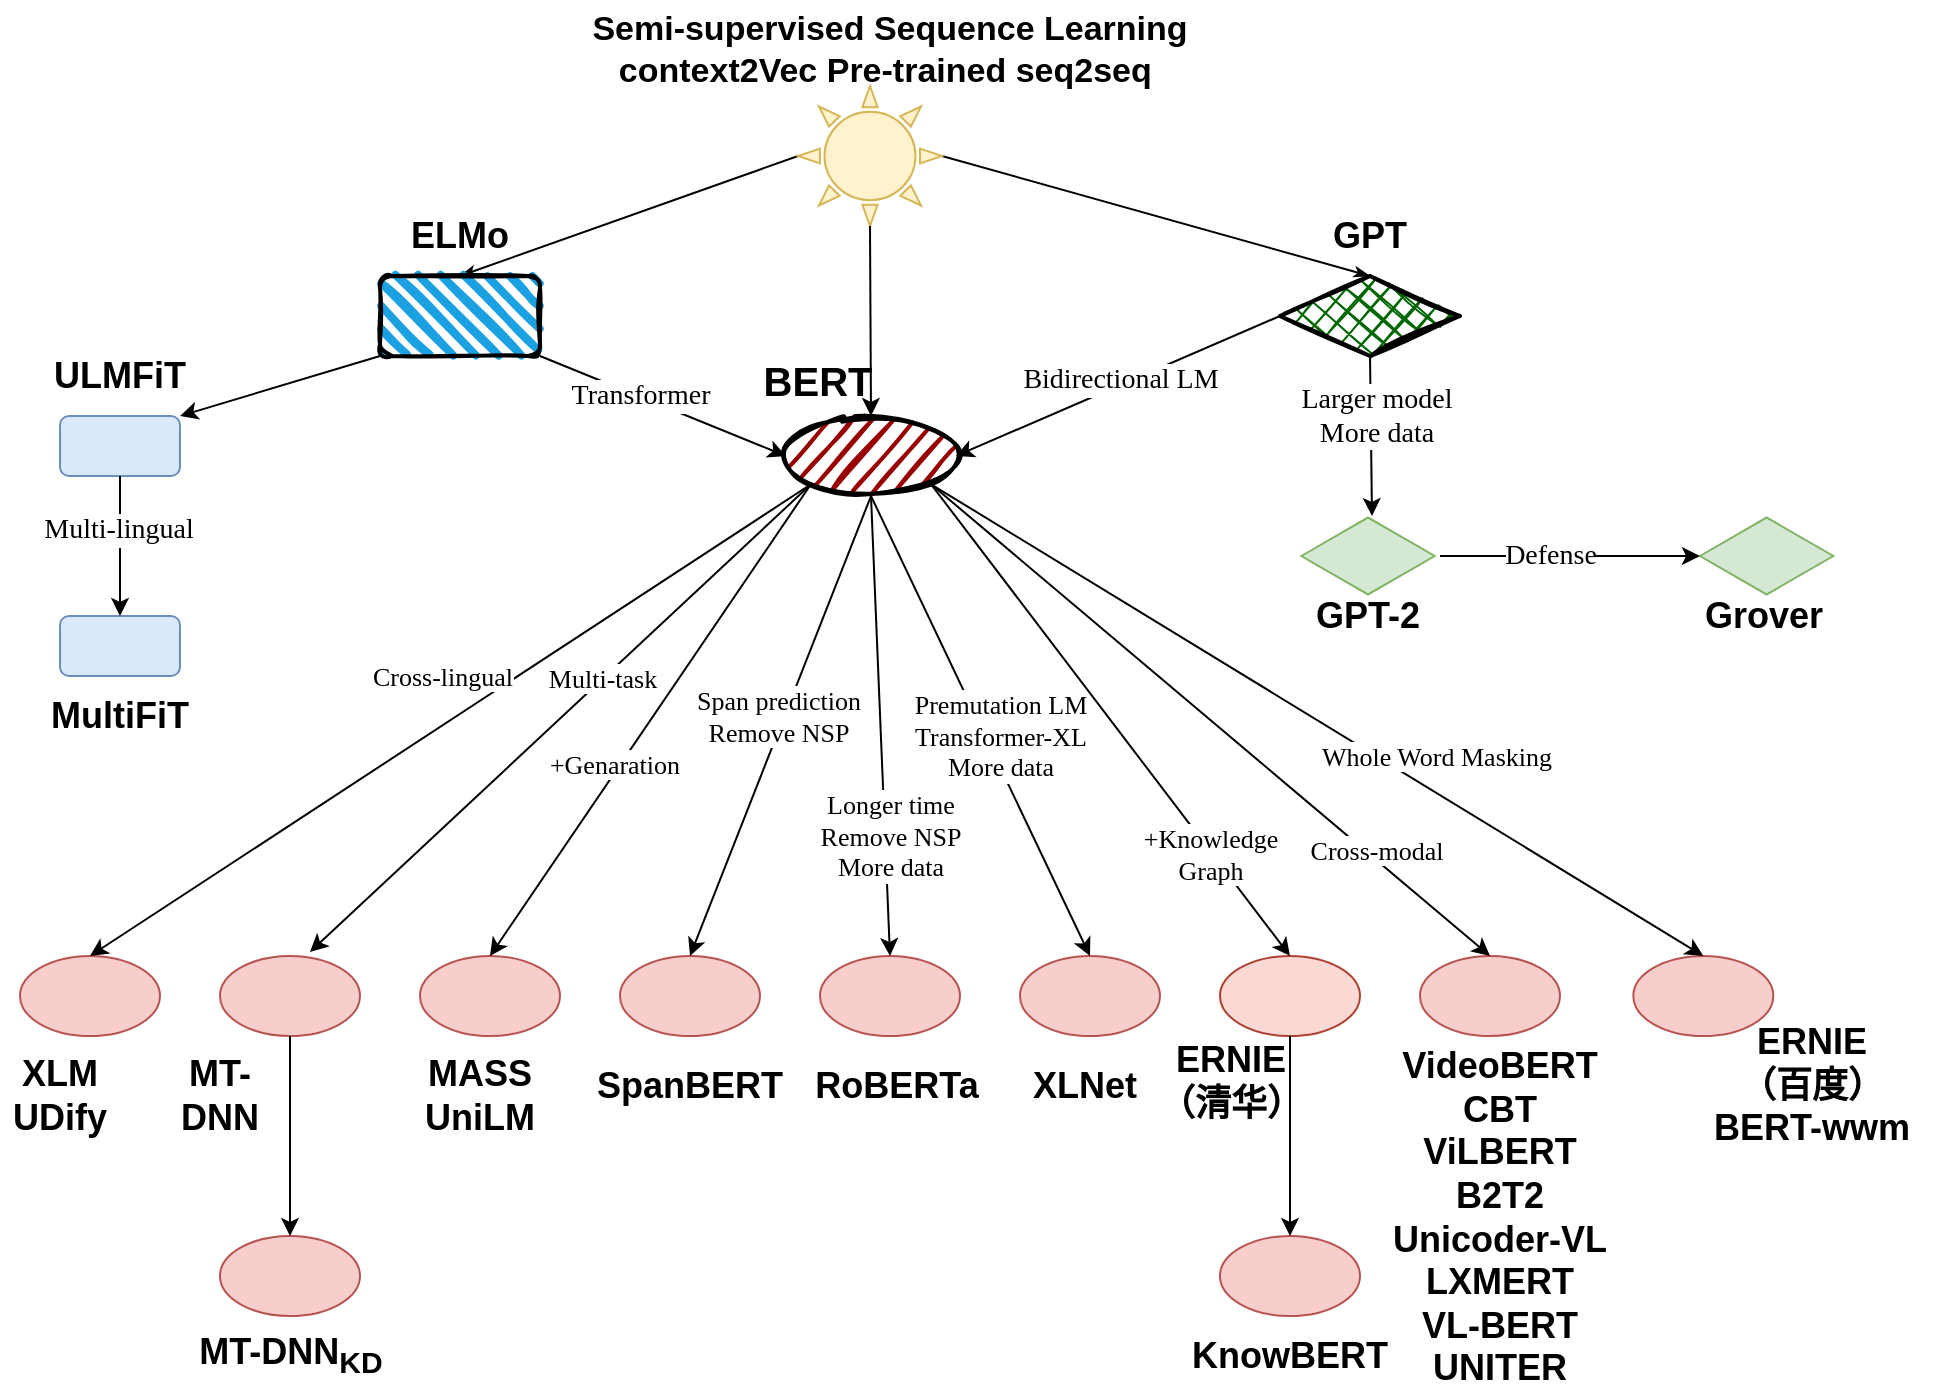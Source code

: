 <mxfile version="13.7.4" type="github">
  <diagram name="Page-1" id="42789a77-a242-8287-6e28-9cd8cfd52e62">
    <mxGraphModel dx="1987" dy="1051" grid="1" gridSize="10" guides="1" tooltips="1" connect="1" arrows="1" fold="1" page="1" pageScale="1" pageWidth="1000" pageHeight="750" background="#ffffff" math="0" shadow="0">
      <root>
        <mxCell id="0" />
        <mxCell id="1" parent="0" />
        <mxCell id="1ea317790d2ca983-13" value="" style="edgeStyle=none;rounded=1;html=1;labelBackgroundColor=none;startArrow=none;startFill=0;startSize=5;endArrow=classicThin;endFill=1;endSize=5;jettySize=auto;orthogonalLoop=1;strokeWidth=1;fontFamily=Verdana;fontSize=12;entryX=0.5;entryY=0;entryDx=0;entryDy=0;exitX=0;exitY=0.5;exitDx=0;exitDy=0;exitPerimeter=0;" parent="1" source="CKi8Rcar63tC_sLCUCNe-1" target="CKi8Rcar63tC_sLCUCNe-3" edge="1">
          <mxGeometry relative="1" as="geometry">
            <mxPoint x="417.01" y="104.08" as="sourcePoint" />
            <mxPoint x="239.206" y="179.65" as="targetPoint" />
          </mxGeometry>
        </mxCell>
        <mxCell id="1ea317790d2ca983-14" value="" style="edgeStyle=none;rounded=1;html=1;labelBackgroundColor=none;startArrow=none;startFill=0;startSize=5;endArrow=classicThin;endFill=1;endSize=5;jettySize=auto;orthogonalLoop=1;strokeWidth=1;fontFamily=Verdana;fontSize=12;entryX=0.5;entryY=0;entryDx=0;entryDy=0;exitX=1;exitY=0.5;exitDx=0;exitDy=0;exitPerimeter=0;" parent="1" source="CKi8Rcar63tC_sLCUCNe-1" target="CKi8Rcar63tC_sLCUCNe-5" edge="1">
          <mxGeometry relative="1" as="geometry">
            <mxPoint x="492.783" y="104.295" as="sourcePoint" />
            <mxPoint x="666.016" y="179.419" as="targetPoint" />
          </mxGeometry>
        </mxCell>
        <mxCell id="CKi8Rcar63tC_sLCUCNe-1" value="" style="verticalLabelPosition=bottom;verticalAlign=top;html=1;shape=mxgraph.basic.sun;fillColor=#fff2cc;strokeColor=#d6b656;" vertex="1" parent="1">
          <mxGeometry x="419" y="53" width="72" height="70" as="geometry" />
        </mxCell>
        <mxCell id="CKi8Rcar63tC_sLCUCNe-2" value="Semi-supervised Sequence Learning context2Vec Pre-trained seq2seq&amp;nbsp;" style="text;html=1;strokeColor=none;fillColor=none;align=center;verticalAlign=middle;whiteSpace=wrap;rounded=0;fontSize=17;fontStyle=1" vertex="1" parent="1">
          <mxGeometry x="315" y="10" width="300" height="50" as="geometry" />
        </mxCell>
        <mxCell id="CKi8Rcar63tC_sLCUCNe-3" value="" style="rounded=1;whiteSpace=wrap;html=1;strokeWidth=2;fillWeight=4;hachureGap=8;hachureAngle=45;fillColor=#1ba1e2;sketch=1;fontSize=15;" vertex="1" parent="1">
          <mxGeometry x="210" y="148" width="80" height="40" as="geometry" />
        </mxCell>
        <mxCell id="CKi8Rcar63tC_sLCUCNe-4" value="ELMo" style="text;html=1;strokeColor=none;fillColor=none;align=center;verticalAlign=middle;whiteSpace=wrap;rounded=0;fontSize=18;fontStyle=1" vertex="1" parent="1">
          <mxGeometry x="230" y="118" width="40" height="20" as="geometry" />
        </mxCell>
        <mxCell id="CKi8Rcar63tC_sLCUCNe-5" value="" style="rhombus;whiteSpace=wrap;html=1;strokeWidth=2;fillWeight=-1;hachureGap=8;fillStyle=cross-hatch;fillColor=#006600;sketch=1;fontSize=17;" vertex="1" parent="1">
          <mxGeometry x="660" y="148" width="90" height="40" as="geometry" />
        </mxCell>
        <mxCell id="CKi8Rcar63tC_sLCUCNe-6" value="GPT" style="text;html=1;strokeColor=none;fillColor=none;align=center;verticalAlign=middle;whiteSpace=wrap;rounded=0;fontSize=18;fontStyle=1" vertex="1" parent="1">
          <mxGeometry x="685" y="118" width="40" height="20" as="geometry" />
        </mxCell>
        <mxCell id="CKi8Rcar63tC_sLCUCNe-7" value="" style="ellipse;whiteSpace=wrap;html=1;strokeWidth=2;fillWeight=2;hachureGap=8;fillColor=#990000;fillStyle=dots;sketch=1;fontSize=17;" vertex="1" parent="1">
          <mxGeometry x="413" y="218" width="85" height="40" as="geometry" />
        </mxCell>
        <mxCell id="CKi8Rcar63tC_sLCUCNe-8" value="" style="endArrow=classic;html=1;strokeColor=#000000;fontSize=17;exitX=0.5;exitY=1;exitDx=0;exitDy=0;exitPerimeter=0;entryX=0.5;entryY=0;entryDx=0;entryDy=0;" edge="1" parent="1" source="CKi8Rcar63tC_sLCUCNe-1" target="CKi8Rcar63tC_sLCUCNe-7">
          <mxGeometry width="50" height="50" relative="1" as="geometry">
            <mxPoint x="450" y="198" as="sourcePoint" />
            <mxPoint x="500" y="148" as="targetPoint" />
          </mxGeometry>
        </mxCell>
        <mxCell id="CKi8Rcar63tC_sLCUCNe-9" value="BERT" style="text;html=1;strokeColor=none;fillColor=none;align=center;verticalAlign=middle;whiteSpace=wrap;rounded=0;fontSize=20;fontStyle=1" vertex="1" parent="1">
          <mxGeometry x="409" y="190" width="40" height="20" as="geometry" />
        </mxCell>
        <mxCell id="CKi8Rcar63tC_sLCUCNe-11" value="" style="endArrow=classic;html=1;strokeColor=#000000;fontSize=17;exitX=1;exitY=1;exitDx=0;exitDy=0;entryX=0;entryY=0.5;entryDx=0;entryDy=0;" edge="1" parent="1" source="CKi8Rcar63tC_sLCUCNe-3" target="CKi8Rcar63tC_sLCUCNe-7">
          <mxGeometry width="50" height="50" relative="1" as="geometry">
            <mxPoint x="300" y="298" as="sourcePoint" />
            <mxPoint x="350" y="248" as="targetPoint" />
          </mxGeometry>
        </mxCell>
        <mxCell id="CKi8Rcar63tC_sLCUCNe-38" value="Transformer" style="edgeLabel;html=1;align=center;verticalAlign=middle;resizable=0;points=[];fontSize=14;fontFamily=Times New Roman;" vertex="1" connectable="0" parent="CKi8Rcar63tC_sLCUCNe-11">
          <mxGeometry x="-0.494" relative="1" as="geometry">
            <mxPoint x="18.5" y="7.2" as="offset" />
          </mxGeometry>
        </mxCell>
        <mxCell id="CKi8Rcar63tC_sLCUCNe-14" value="" style="html=1;whiteSpace=wrap;aspect=fixed;shape=isoRectangle;fontSize=17;fillColor=#d5e8d4;strokeColor=#82b366;" vertex="1" parent="1">
          <mxGeometry x="670.67" y="268" width="66.66" height="40" as="geometry" />
        </mxCell>
        <mxCell id="CKi8Rcar63tC_sLCUCNe-16" value="" style="rounded=1;whiteSpace=wrap;html=1;fontSize=17;fillColor=#dae8fc;strokeColor=#6c8ebf;" vertex="1" parent="1">
          <mxGeometry x="50" y="218" width="60" height="30" as="geometry" />
        </mxCell>
        <mxCell id="CKi8Rcar63tC_sLCUCNe-17" value="" style="endArrow=classic;html=1;strokeColor=#000000;fontSize=17;exitX=0;exitY=1;exitDx=0;exitDy=0;entryX=1;entryY=0;entryDx=0;entryDy=0;" edge="1" parent="1" source="CKi8Rcar63tC_sLCUCNe-3" target="CKi8Rcar63tC_sLCUCNe-16">
          <mxGeometry width="50" height="50" relative="1" as="geometry">
            <mxPoint x="150" y="328" as="sourcePoint" />
            <mxPoint x="200" y="278" as="targetPoint" />
          </mxGeometry>
        </mxCell>
        <mxCell id="CKi8Rcar63tC_sLCUCNe-18" value="" style="endArrow=classic;html=1;strokeColor=#000000;fontSize=17;exitX=0.5;exitY=1;exitDx=0;exitDy=0;entryX=0.53;entryY=0;entryDx=0;entryDy=0;entryPerimeter=0;" edge="1" parent="1" source="CKi8Rcar63tC_sLCUCNe-5" target="CKi8Rcar63tC_sLCUCNe-14">
          <mxGeometry width="50" height="50" relative="1" as="geometry">
            <mxPoint x="760" y="258" as="sourcePoint" />
            <mxPoint x="810" y="208" as="targetPoint" />
          </mxGeometry>
        </mxCell>
        <mxCell id="CKi8Rcar63tC_sLCUCNe-40" value="Larger model&lt;br&gt;More data" style="edgeLabel;html=1;align=center;verticalAlign=middle;resizable=0;points=[];fontSize=14;fontFamily=Times New Roman;" vertex="1" connectable="0" parent="CKi8Rcar63tC_sLCUCNe-18">
          <mxGeometry x="-0.249" y="2" relative="1" as="geometry">
            <mxPoint as="offset" />
          </mxGeometry>
        </mxCell>
        <mxCell id="CKi8Rcar63tC_sLCUCNe-19" value="" style="html=1;whiteSpace=wrap;aspect=fixed;shape=isoRectangle;fontSize=17;fillColor=#d5e8d4;strokeColor=#82b366;" vertex="1" parent="1">
          <mxGeometry x="870" y="268" width="66.66" height="40" as="geometry" />
        </mxCell>
        <mxCell id="CKi8Rcar63tC_sLCUCNe-20" value="" style="endArrow=classic;html=1;strokeColor=#000000;fontSize=17;entryX=0;entryY=0.5;entryDx=0;entryDy=0;entryPerimeter=0;" edge="1" parent="1" target="CKi8Rcar63tC_sLCUCNe-19">
          <mxGeometry width="50" height="50" relative="1" as="geometry">
            <mxPoint x="740" y="288" as="sourcePoint" />
            <mxPoint x="880" y="328" as="targetPoint" />
          </mxGeometry>
        </mxCell>
        <mxCell id="CKi8Rcar63tC_sLCUCNe-41" value="Defense" style="edgeLabel;html=1;align=center;verticalAlign=middle;resizable=0;points=[];fontSize=14;fontFamily=Times New Roman;" vertex="1" connectable="0" parent="CKi8Rcar63tC_sLCUCNe-20">
          <mxGeometry x="-0.523" relative="1" as="geometry">
            <mxPoint x="24" as="offset" />
          </mxGeometry>
        </mxCell>
        <mxCell id="CKi8Rcar63tC_sLCUCNe-21" value="" style="ellipse;whiteSpace=wrap;html=1;fontSize=17;fillColor=#f8cecc;strokeColor=#b85450;" vertex="1" parent="1">
          <mxGeometry x="30" y="488" width="70" height="40" as="geometry" />
        </mxCell>
        <mxCell id="CKi8Rcar63tC_sLCUCNe-22" value="" style="rounded=1;whiteSpace=wrap;html=1;fontSize=17;fillColor=#dae8fc;strokeColor=#6c8ebf;" vertex="1" parent="1">
          <mxGeometry x="50" y="318" width="60" height="30" as="geometry" />
        </mxCell>
        <mxCell id="CKi8Rcar63tC_sLCUCNe-23" value="" style="endArrow=classic;html=1;strokeColor=#000000;fontSize=17;exitX=0.5;exitY=1;exitDx=0;exitDy=0;entryX=0.5;entryY=0;entryDx=0;entryDy=0;" edge="1" parent="1" source="CKi8Rcar63tC_sLCUCNe-16" target="CKi8Rcar63tC_sLCUCNe-22">
          <mxGeometry width="50" height="50" relative="1" as="geometry">
            <mxPoint x="180" y="318" as="sourcePoint" />
            <mxPoint x="230" y="268" as="targetPoint" />
          </mxGeometry>
        </mxCell>
        <mxCell id="CKi8Rcar63tC_sLCUCNe-37" value="Multi-lingual" style="edgeLabel;html=1;align=center;verticalAlign=middle;resizable=0;points=[];fontSize=14;fontFamily=Times New Roman;" vertex="1" connectable="0" parent="CKi8Rcar63tC_sLCUCNe-23">
          <mxGeometry x="-0.429" y="-1" relative="1" as="geometry">
            <mxPoint y="7" as="offset" />
          </mxGeometry>
        </mxCell>
        <mxCell id="CKi8Rcar63tC_sLCUCNe-24" value="" style="ellipse;whiteSpace=wrap;html=1;fontSize=17;fillColor=#f8cecc;strokeColor=#b85450;" vertex="1" parent="1">
          <mxGeometry x="130" y="488" width="70" height="40" as="geometry" />
        </mxCell>
        <mxCell id="CKi8Rcar63tC_sLCUCNe-25" value="" style="ellipse;whiteSpace=wrap;html=1;fontSize=17;fillColor=#f8cecc;strokeColor=#b85450;" vertex="1" parent="1">
          <mxGeometry x="230" y="488" width="70" height="40" as="geometry" />
        </mxCell>
        <mxCell id="CKi8Rcar63tC_sLCUCNe-26" value="" style="ellipse;whiteSpace=wrap;html=1;fontSize=17;fillColor=#f8cecc;strokeColor=#b85450;" vertex="1" parent="1">
          <mxGeometry x="330" y="488" width="70" height="40" as="geometry" />
        </mxCell>
        <mxCell id="CKi8Rcar63tC_sLCUCNe-27" value="" style="ellipse;whiteSpace=wrap;html=1;fontSize=17;fillColor=#f8cecc;strokeColor=#b85450;" vertex="1" parent="1">
          <mxGeometry x="430" y="488" width="70" height="40" as="geometry" />
        </mxCell>
        <mxCell id="CKi8Rcar63tC_sLCUCNe-28" value="" style="ellipse;whiteSpace=wrap;html=1;fontSize=17;fillColor=#f8cecc;strokeColor=#b85450;" vertex="1" parent="1">
          <mxGeometry x="530" y="488" width="70" height="40" as="geometry" />
        </mxCell>
        <mxCell id="CKi8Rcar63tC_sLCUCNe-29" value="" style="ellipse;whiteSpace=wrap;html=1;fontSize=17;fillColor=#fad9d5;strokeColor=#ae4132;" vertex="1" parent="1">
          <mxGeometry x="630" y="488" width="70" height="40" as="geometry" />
        </mxCell>
        <mxCell id="CKi8Rcar63tC_sLCUCNe-30" value="" style="ellipse;whiteSpace=wrap;html=1;fontSize=17;fillColor=#f8cecc;strokeColor=#b85450;" vertex="1" parent="1">
          <mxGeometry x="730" y="488" width="70" height="40" as="geometry" />
        </mxCell>
        <mxCell id="CKi8Rcar63tC_sLCUCNe-31" value="" style="ellipse;whiteSpace=wrap;html=1;fontSize=17;fillColor=#f8cecc;strokeColor=#b85450;" vertex="1" parent="1">
          <mxGeometry x="836.66" y="488" width="70" height="40" as="geometry" />
        </mxCell>
        <mxCell id="CKi8Rcar63tC_sLCUCNe-32" value="" style="ellipse;whiteSpace=wrap;html=1;fontSize=17;fillColor=#f8cecc;strokeColor=#b85450;" vertex="1" parent="1">
          <mxGeometry x="130" y="628" width="70" height="40" as="geometry" />
        </mxCell>
        <mxCell id="CKi8Rcar63tC_sLCUCNe-33" value="" style="endArrow=classic;html=1;fontSize=17;exitX=0.5;exitY=1;exitDx=0;exitDy=0;entryX=0.5;entryY=0;entryDx=0;entryDy=0;fillColor=#f8cecc;" edge="1" parent="1" source="CKi8Rcar63tC_sLCUCNe-24" target="CKi8Rcar63tC_sLCUCNe-32">
          <mxGeometry width="50" height="50" relative="1" as="geometry">
            <mxPoint x="260" y="618" as="sourcePoint" />
            <mxPoint x="310" y="568" as="targetPoint" />
          </mxGeometry>
        </mxCell>
        <mxCell id="CKi8Rcar63tC_sLCUCNe-34" value="" style="endArrow=classic;html=1;strokeColor=#000000;fontSize=17;exitX=0;exitY=0.5;exitDx=0;exitDy=0;entryX=1;entryY=0.5;entryDx=0;entryDy=0;" edge="1" parent="1" source="CKi8Rcar63tC_sLCUCNe-5" target="CKi8Rcar63tC_sLCUCNe-7">
          <mxGeometry width="50" height="50" relative="1" as="geometry">
            <mxPoint x="570" y="378" as="sourcePoint" />
            <mxPoint x="620" y="328" as="targetPoint" />
          </mxGeometry>
        </mxCell>
        <mxCell id="CKi8Rcar63tC_sLCUCNe-39" value="Bidirectional LM" style="edgeLabel;html=1;align=center;verticalAlign=middle;resizable=0;points=[];fontSize=14;fontFamily=Times New Roman;" vertex="1" connectable="0" parent="CKi8Rcar63tC_sLCUCNe-34">
          <mxGeometry x="-0.127" y="-1" relative="1" as="geometry">
            <mxPoint x="-8.92" y="2.38" as="offset" />
          </mxGeometry>
        </mxCell>
        <mxCell id="CKi8Rcar63tC_sLCUCNe-35" value="ULMFiT" style="text;html=1;strokeColor=none;fillColor=none;align=center;verticalAlign=middle;whiteSpace=wrap;rounded=0;fontSize=18;fontStyle=1" vertex="1" parent="1">
          <mxGeometry x="60" y="188" width="40" height="20" as="geometry" />
        </mxCell>
        <mxCell id="CKi8Rcar63tC_sLCUCNe-36" value="MultiFiT" style="text;html=1;strokeColor=none;fillColor=none;align=center;verticalAlign=middle;whiteSpace=wrap;rounded=0;fontSize=18;fontStyle=1" vertex="1" parent="1">
          <mxGeometry x="60" y="358" width="40" height="20" as="geometry" />
        </mxCell>
        <mxCell id="CKi8Rcar63tC_sLCUCNe-42" value="GPT-2" style="text;html=1;strokeColor=none;fillColor=none;align=center;verticalAlign=middle;whiteSpace=wrap;rounded=0;fontSize=18;fontStyle=1" vertex="1" parent="1">
          <mxGeometry x="676" y="308" width="56" height="20" as="geometry" />
        </mxCell>
        <mxCell id="CKi8Rcar63tC_sLCUCNe-43" value="Grover" style="text;html=1;strokeColor=none;fillColor=none;align=center;verticalAlign=middle;whiteSpace=wrap;rounded=0;fontSize=18;fontStyle=1" vertex="1" parent="1">
          <mxGeometry x="873.66" y="308" width="56" height="20" as="geometry" />
        </mxCell>
        <mxCell id="CKi8Rcar63tC_sLCUCNe-44" value="" style="endArrow=classic;html=1;strokeColor=#000000;fontFamily=Times New Roman;fontSize=20;exitX=0;exitY=1;exitDx=0;exitDy=0;entryX=0.5;entryY=0;entryDx=0;entryDy=0;" edge="1" parent="1" source="CKi8Rcar63tC_sLCUCNe-7" target="CKi8Rcar63tC_sLCUCNe-21">
          <mxGeometry width="50" height="50" relative="1" as="geometry">
            <mxPoint x="230" y="398" as="sourcePoint" />
            <mxPoint x="280" y="348" as="targetPoint" />
          </mxGeometry>
        </mxCell>
        <mxCell id="CKi8Rcar63tC_sLCUCNe-53" value="Cross-lingual" style="edgeLabel;html=1;align=center;verticalAlign=middle;resizable=0;points=[];fontSize=13;fontFamily=Times New Roman;" vertex="1" connectable="0" parent="CKi8Rcar63tC_sLCUCNe-44">
          <mxGeometry x="-0.134" y="-3" relative="1" as="geometry">
            <mxPoint x="-27.47" y="-4.04" as="offset" />
          </mxGeometry>
        </mxCell>
        <mxCell id="CKi8Rcar63tC_sLCUCNe-45" value="" style="endArrow=classic;html=1;strokeColor=#000000;fontFamily=Times New Roman;fontSize=20;exitX=0;exitY=1;exitDx=0;exitDy=0;entryX=0.643;entryY=-0.05;entryDx=0;entryDy=0;entryPerimeter=0;" edge="1" parent="1" source="CKi8Rcar63tC_sLCUCNe-7" target="CKi8Rcar63tC_sLCUCNe-24">
          <mxGeometry width="50" height="50" relative="1" as="geometry">
            <mxPoint x="490" y="398" as="sourcePoint" />
            <mxPoint x="540" y="348" as="targetPoint" />
          </mxGeometry>
        </mxCell>
        <mxCell id="CKi8Rcar63tC_sLCUCNe-54" value="Multi-task" style="edgeLabel;html=1;align=center;verticalAlign=middle;resizable=0;points=[];fontSize=13;fontFamily=Times New Roman;" vertex="1" connectable="0" parent="CKi8Rcar63tC_sLCUCNe-45">
          <mxGeometry x="-0.172" y="-1" relative="1" as="geometry">
            <mxPoint as="offset" />
          </mxGeometry>
        </mxCell>
        <mxCell id="CKi8Rcar63tC_sLCUCNe-46" value="" style="endArrow=classic;html=1;strokeColor=#000000;fontFamily=Times New Roman;fontSize=20;exitX=0;exitY=1;exitDx=0;exitDy=0;entryX=0.5;entryY=0;entryDx=0;entryDy=0;" edge="1" parent="1" source="CKi8Rcar63tC_sLCUCNe-7" target="CKi8Rcar63tC_sLCUCNe-25">
          <mxGeometry width="50" height="50" relative="1" as="geometry">
            <mxPoint x="450" y="388" as="sourcePoint" />
            <mxPoint x="500" y="338" as="targetPoint" />
          </mxGeometry>
        </mxCell>
        <mxCell id="CKi8Rcar63tC_sLCUCNe-55" value="+Genaration" style="edgeLabel;html=1;align=center;verticalAlign=middle;resizable=0;points=[];fontSize=13;fontFamily=Times New Roman;" vertex="1" connectable="0" parent="CKi8Rcar63tC_sLCUCNe-46">
          <mxGeometry x="0.199" y="-3" relative="1" as="geometry">
            <mxPoint as="offset" />
          </mxGeometry>
        </mxCell>
        <mxCell id="CKi8Rcar63tC_sLCUCNe-47" value="" style="endArrow=classic;html=1;strokeColor=#000000;fontFamily=Times New Roman;fontSize=20;exitX=0.5;exitY=1;exitDx=0;exitDy=0;entryX=0.5;entryY=0;entryDx=0;entryDy=0;" edge="1" parent="1" source="CKi8Rcar63tC_sLCUCNe-7" target="CKi8Rcar63tC_sLCUCNe-26">
          <mxGeometry width="50" height="50" relative="1" as="geometry">
            <mxPoint x="510" y="378" as="sourcePoint" />
            <mxPoint x="560" y="328" as="targetPoint" />
          </mxGeometry>
        </mxCell>
        <mxCell id="CKi8Rcar63tC_sLCUCNe-56" value="Span prediction&lt;br&gt;Remove NSP" style="edgeLabel;html=1;align=center;verticalAlign=middle;resizable=0;points=[];fontSize=13;fontFamily=Times New Roman;" vertex="1" connectable="0" parent="CKi8Rcar63tC_sLCUCNe-47">
          <mxGeometry x="0.141" y="2" relative="1" as="geometry">
            <mxPoint x="3.27" y="-21.94" as="offset" />
          </mxGeometry>
        </mxCell>
        <mxCell id="CKi8Rcar63tC_sLCUCNe-48" value="" style="endArrow=classic;html=1;strokeColor=#000000;fontFamily=Times New Roman;fontSize=20;exitX=0.5;exitY=1;exitDx=0;exitDy=0;entryX=0.5;entryY=0;entryDx=0;entryDy=0;" edge="1" parent="1" source="CKi8Rcar63tC_sLCUCNe-7" target="CKi8Rcar63tC_sLCUCNe-27">
          <mxGeometry width="50" height="50" relative="1" as="geometry">
            <mxPoint x="510" y="388" as="sourcePoint" />
            <mxPoint x="560" y="338" as="targetPoint" />
          </mxGeometry>
        </mxCell>
        <mxCell id="CKi8Rcar63tC_sLCUCNe-57" value="Longer time&lt;br&gt;Remove NSP&lt;br&gt;More data" style="edgeLabel;html=1;align=center;verticalAlign=middle;resizable=0;points=[];fontSize=13;fontFamily=Times New Roman;" vertex="1" connectable="0" parent="CKi8Rcar63tC_sLCUCNe-48">
          <mxGeometry x="0.322" relative="1" as="geometry">
            <mxPoint x="3.23" y="18.13" as="offset" />
          </mxGeometry>
        </mxCell>
        <mxCell id="CKi8Rcar63tC_sLCUCNe-49" value="" style="endArrow=classic;html=1;strokeColor=#000000;fontFamily=Times New Roman;fontSize=20;exitX=0.5;exitY=1;exitDx=0;exitDy=0;entryX=0.5;entryY=0;entryDx=0;entryDy=0;" edge="1" parent="1" source="CKi8Rcar63tC_sLCUCNe-7" target="CKi8Rcar63tC_sLCUCNe-28">
          <mxGeometry width="50" height="50" relative="1" as="geometry">
            <mxPoint x="540" y="368" as="sourcePoint" />
            <mxPoint x="590" y="318" as="targetPoint" />
          </mxGeometry>
        </mxCell>
        <mxCell id="CKi8Rcar63tC_sLCUCNe-58" value="Premutation LM&lt;br&gt;Transformer-XL&lt;br&gt;More data" style="edgeLabel;html=1;align=center;verticalAlign=middle;resizable=0;points=[];fontSize=13;fontFamily=Times New Roman;" vertex="1" connectable="0" parent="CKi8Rcar63tC_sLCUCNe-49">
          <mxGeometry x="0.543" y="1" relative="1" as="geometry">
            <mxPoint x="-21.08" y="-57.44" as="offset" />
          </mxGeometry>
        </mxCell>
        <mxCell id="CKi8Rcar63tC_sLCUCNe-50" value="" style="endArrow=classic;html=1;strokeColor=#000000;fontFamily=Times New Roman;fontSize=20;exitX=1;exitY=1;exitDx=0;exitDy=0;entryX=0.5;entryY=0;entryDx=0;entryDy=0;" edge="1" parent="1" source="CKi8Rcar63tC_sLCUCNe-7" target="CKi8Rcar63tC_sLCUCNe-29">
          <mxGeometry width="50" height="50" relative="1" as="geometry">
            <mxPoint x="560" y="348" as="sourcePoint" />
            <mxPoint x="610" y="298" as="targetPoint" />
          </mxGeometry>
        </mxCell>
        <mxCell id="CKi8Rcar63tC_sLCUCNe-59" value="+Knowledge&lt;br&gt;Graph" style="edgeLabel;html=1;align=center;verticalAlign=middle;resizable=0;points=[];fontSize=13;fontFamily=Times New Roman;" vertex="1" connectable="0" parent="CKi8Rcar63tC_sLCUCNe-50">
          <mxGeometry x="0.563" y="-1" relative="1" as="geometry">
            <mxPoint as="offset" />
          </mxGeometry>
        </mxCell>
        <mxCell id="CKi8Rcar63tC_sLCUCNe-51" value="" style="endArrow=classic;html=1;strokeColor=#000000;fontFamily=Times New Roman;fontSize=20;exitX=1;exitY=1;exitDx=0;exitDy=0;entryX=0.5;entryY=0;entryDx=0;entryDy=0;" edge="1" parent="1" source="CKi8Rcar63tC_sLCUCNe-7" target="CKi8Rcar63tC_sLCUCNe-30">
          <mxGeometry width="50" height="50" relative="1" as="geometry">
            <mxPoint x="580" y="318" as="sourcePoint" />
            <mxPoint x="630" y="268" as="targetPoint" />
          </mxGeometry>
        </mxCell>
        <mxCell id="CKi8Rcar63tC_sLCUCNe-60" value="Cross-modal" style="edgeLabel;html=1;align=center;verticalAlign=middle;resizable=0;points=[];fontSize=13;fontFamily=Times New Roman;" vertex="1" connectable="0" parent="CKi8Rcar63tC_sLCUCNe-51">
          <mxGeometry x="0.575" y="4" relative="1" as="geometry">
            <mxPoint as="offset" />
          </mxGeometry>
        </mxCell>
        <mxCell id="CKi8Rcar63tC_sLCUCNe-52" value="" style="endArrow=classic;html=1;strokeColor=#000000;fontFamily=Times New Roman;fontSize=20;exitX=1;exitY=1;exitDx=0;exitDy=0;entryX=0.5;entryY=0;entryDx=0;entryDy=0;" edge="1" parent="1" source="CKi8Rcar63tC_sLCUCNe-7" target="CKi8Rcar63tC_sLCUCNe-31">
          <mxGeometry width="50" height="50" relative="1" as="geometry">
            <mxPoint x="730" y="418" as="sourcePoint" />
            <mxPoint x="780" y="368" as="targetPoint" />
          </mxGeometry>
        </mxCell>
        <mxCell id="CKi8Rcar63tC_sLCUCNe-61" value="Whole Word Masking" style="edgeLabel;html=1;align=center;verticalAlign=middle;resizable=0;points=[];fontSize=13;fontFamily=Times New Roman;" vertex="1" connectable="0" parent="CKi8Rcar63tC_sLCUCNe-52">
          <mxGeometry x="0.64" relative="1" as="geometry">
            <mxPoint x="-64.72" y="-57.51" as="offset" />
          </mxGeometry>
        </mxCell>
        <mxCell id="CKi8Rcar63tC_sLCUCNe-62" value="XLM&lt;br&gt;UDify" style="text;html=1;strokeColor=none;fillColor=none;align=center;verticalAlign=middle;whiteSpace=wrap;rounded=0;fontSize=18;fontStyle=1" vertex="1" parent="1">
          <mxGeometry x="20" y="538" width="60" height="40" as="geometry" />
        </mxCell>
        <mxCell id="CKi8Rcar63tC_sLCUCNe-63" value="MT-DNN&lt;sub&gt;KD&lt;/sub&gt;" style="text;html=1;strokeColor=none;fillColor=none;align=center;verticalAlign=middle;whiteSpace=wrap;rounded=0;fontSize=18;fontStyle=1" vertex="1" parent="1">
          <mxGeometry x="112.5" y="668" width="105" height="40" as="geometry" />
        </mxCell>
        <mxCell id="CKi8Rcar63tC_sLCUCNe-64" value="MT-DNN" style="text;html=1;strokeColor=none;fillColor=none;align=center;verticalAlign=middle;whiteSpace=wrap;rounded=0;fontSize=18;fontStyle=1" vertex="1" parent="1">
          <mxGeometry x="100" y="538" width="60" height="40" as="geometry" />
        </mxCell>
        <mxCell id="CKi8Rcar63tC_sLCUCNe-65" value="MASS&lt;br&gt;UniLM" style="text;html=1;strokeColor=none;fillColor=none;align=center;verticalAlign=middle;whiteSpace=wrap;rounded=0;fontSize=18;fontStyle=1" vertex="1" parent="1">
          <mxGeometry x="230" y="538" width="60" height="40" as="geometry" />
        </mxCell>
        <mxCell id="CKi8Rcar63tC_sLCUCNe-66" value="SpanBERT" style="text;html=1;strokeColor=none;fillColor=none;align=center;verticalAlign=middle;whiteSpace=wrap;rounded=0;fontSize=18;fontStyle=1" vertex="1" parent="1">
          <mxGeometry x="325" y="533" width="80" height="40" as="geometry" />
        </mxCell>
        <mxCell id="CKi8Rcar63tC_sLCUCNe-67" value="RoBERTa" style="text;html=1;strokeColor=none;fillColor=none;align=center;verticalAlign=middle;whiteSpace=wrap;rounded=0;fontSize=18;fontStyle=1" vertex="1" parent="1">
          <mxGeometry x="436" y="533" width="65" height="40" as="geometry" />
        </mxCell>
        <mxCell id="CKi8Rcar63tC_sLCUCNe-68" value="KnowBERT" style="text;html=1;strokeColor=none;fillColor=none;align=center;verticalAlign=middle;whiteSpace=wrap;rounded=0;fontSize=18;fontStyle=1" vertex="1" parent="1">
          <mxGeometry x="615" y="668" width="100" height="40" as="geometry" />
        </mxCell>
        <mxCell id="CKi8Rcar63tC_sLCUCNe-69" value="ERNIE&lt;br&gt;（清华）" style="text;html=1;strokeColor=none;fillColor=none;align=center;verticalAlign=middle;whiteSpace=wrap;rounded=0;fontSize=18;fontStyle=1" vertex="1" parent="1">
          <mxGeometry x="594" y="531" width="83" height="40" as="geometry" />
        </mxCell>
        <mxCell id="CKi8Rcar63tC_sLCUCNe-70" value="" style="ellipse;whiteSpace=wrap;html=1;fontSize=17;fillColor=#f8cecc;strokeColor=#b85450;" vertex="1" parent="1">
          <mxGeometry x="630" y="628" width="70" height="40" as="geometry" />
        </mxCell>
        <mxCell id="CKi8Rcar63tC_sLCUCNe-71" value="" style="endArrow=classic;html=1;strokeColor=#000000;fontFamily=Times New Roman;fontSize=13;exitX=0.5;exitY=1;exitDx=0;exitDy=0;entryX=0.5;entryY=0;entryDx=0;entryDy=0;" edge="1" parent="1" source="CKi8Rcar63tC_sLCUCNe-29" target="CKi8Rcar63tC_sLCUCNe-70">
          <mxGeometry width="50" height="50" relative="1" as="geometry">
            <mxPoint x="580" y="728" as="sourcePoint" />
            <mxPoint x="630" y="678" as="targetPoint" />
          </mxGeometry>
        </mxCell>
        <mxCell id="CKi8Rcar63tC_sLCUCNe-72" value="ERNIE&lt;br&gt;（百度）&lt;br&gt;BERT-wwm" style="text;html=1;strokeColor=none;fillColor=none;align=center;verticalAlign=middle;whiteSpace=wrap;rounded=0;fontSize=18;fontStyle=1" vertex="1" parent="1">
          <mxGeometry x="861.83" y="533" width="128.17" height="40" as="geometry" />
        </mxCell>
        <mxCell id="CKi8Rcar63tC_sLCUCNe-73" value="VideoBERT &lt;br&gt;CBT&lt;br&gt;ViLBERT&lt;br&gt;B2T2&lt;br&gt;Unicoder-VL&lt;br&gt;LXMERT&lt;br&gt;VL-BERT&lt;br&gt;UNITER" style="text;html=1;strokeColor=none;fillColor=none;align=center;verticalAlign=middle;whiteSpace=wrap;rounded=0;fontSize=18;fontStyle=1" vertex="1" parent="1">
          <mxGeometry x="690" y="531" width="160" height="175" as="geometry" />
        </mxCell>
        <mxCell id="CKi8Rcar63tC_sLCUCNe-74" value="XLNet" style="text;html=1;strokeColor=none;fillColor=none;align=center;verticalAlign=middle;whiteSpace=wrap;rounded=0;fontSize=18;fontStyle=1" vertex="1" parent="1">
          <mxGeometry x="530" y="533" width="65" height="40" as="geometry" />
        </mxCell>
      </root>
    </mxGraphModel>
  </diagram>
</mxfile>
